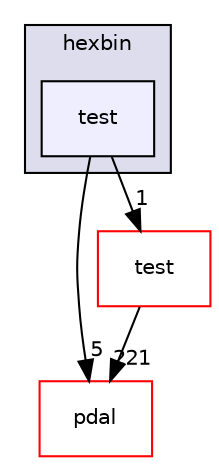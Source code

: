 digraph "pdal/plugins/hexbin/test" {
  compound=true
  node [ fontsize="10", fontname="Helvetica"];
  edge [ labelfontsize="10", labelfontname="Helvetica"];
  subgraph clusterdir_ea64337cd9767a522dfbc316d9a2cad1 {
    graph [ bgcolor="#ddddee", pencolor="black", label="hexbin" fontname="Helvetica", fontsize="10", URL="dir_ea64337cd9767a522dfbc316d9a2cad1.html"]
  dir_1c57972bb642c1149e1444e7a5381329 [shape=box, label="test", style="filled", fillcolor="#eeeeff", pencolor="black", URL="dir_1c57972bb642c1149e1444e7a5381329.html"];
  }
  dir_37e2adedb6e706efcbfadb5213756005 [shape=box label="pdal" fillcolor="white" style="filled" color="red" URL="dir_37e2adedb6e706efcbfadb5213756005.html"];
  dir_88aa5027650279860e272a4a9998da6e [shape=box label="test" fillcolor="white" style="filled" color="red" URL="dir_88aa5027650279860e272a4a9998da6e.html"];
  dir_88aa5027650279860e272a4a9998da6e->dir_37e2adedb6e706efcbfadb5213756005 [headlabel="221", labeldistance=1.5 headhref="dir_000012_000050.html"];
  dir_1c57972bb642c1149e1444e7a5381329->dir_37e2adedb6e706efcbfadb5213756005 [headlabel="5", labeldistance=1.5 headhref="dir_000066_000050.html"];
  dir_1c57972bb642c1149e1444e7a5381329->dir_88aa5027650279860e272a4a9998da6e [headlabel="1", labeldistance=1.5 headhref="dir_000066_000012.html"];
}
